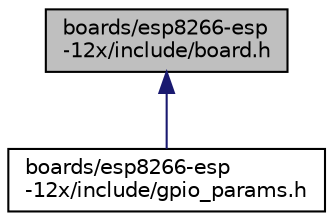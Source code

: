 digraph "boards/esp8266-esp-12x/include/board.h"
{
 // LATEX_PDF_SIZE
  edge [fontname="Helvetica",fontsize="10",labelfontname="Helvetica",labelfontsize="10"];
  node [fontname="Helvetica",fontsize="10",shape=record];
  Node1 [label="boards/esp8266-esp\l-12x/include/board.h",height=0.2,width=0.4,color="black", fillcolor="grey75", style="filled", fontcolor="black",tooltip="Board specific definitions for ESP-12x based boards."];
  Node1 -> Node2 [dir="back",color="midnightblue",fontsize="10",style="solid",fontname="Helvetica"];
  Node2 [label="boards/esp8266-esp\l-12x/include/gpio_params.h",height=0.2,width=0.4,color="black", fillcolor="white", style="filled",URL="$esp8266-esp-12x_2include_2gpio__params_8h.html",tooltip="Board specific configuration of direct mapped GPIOs."];
}
